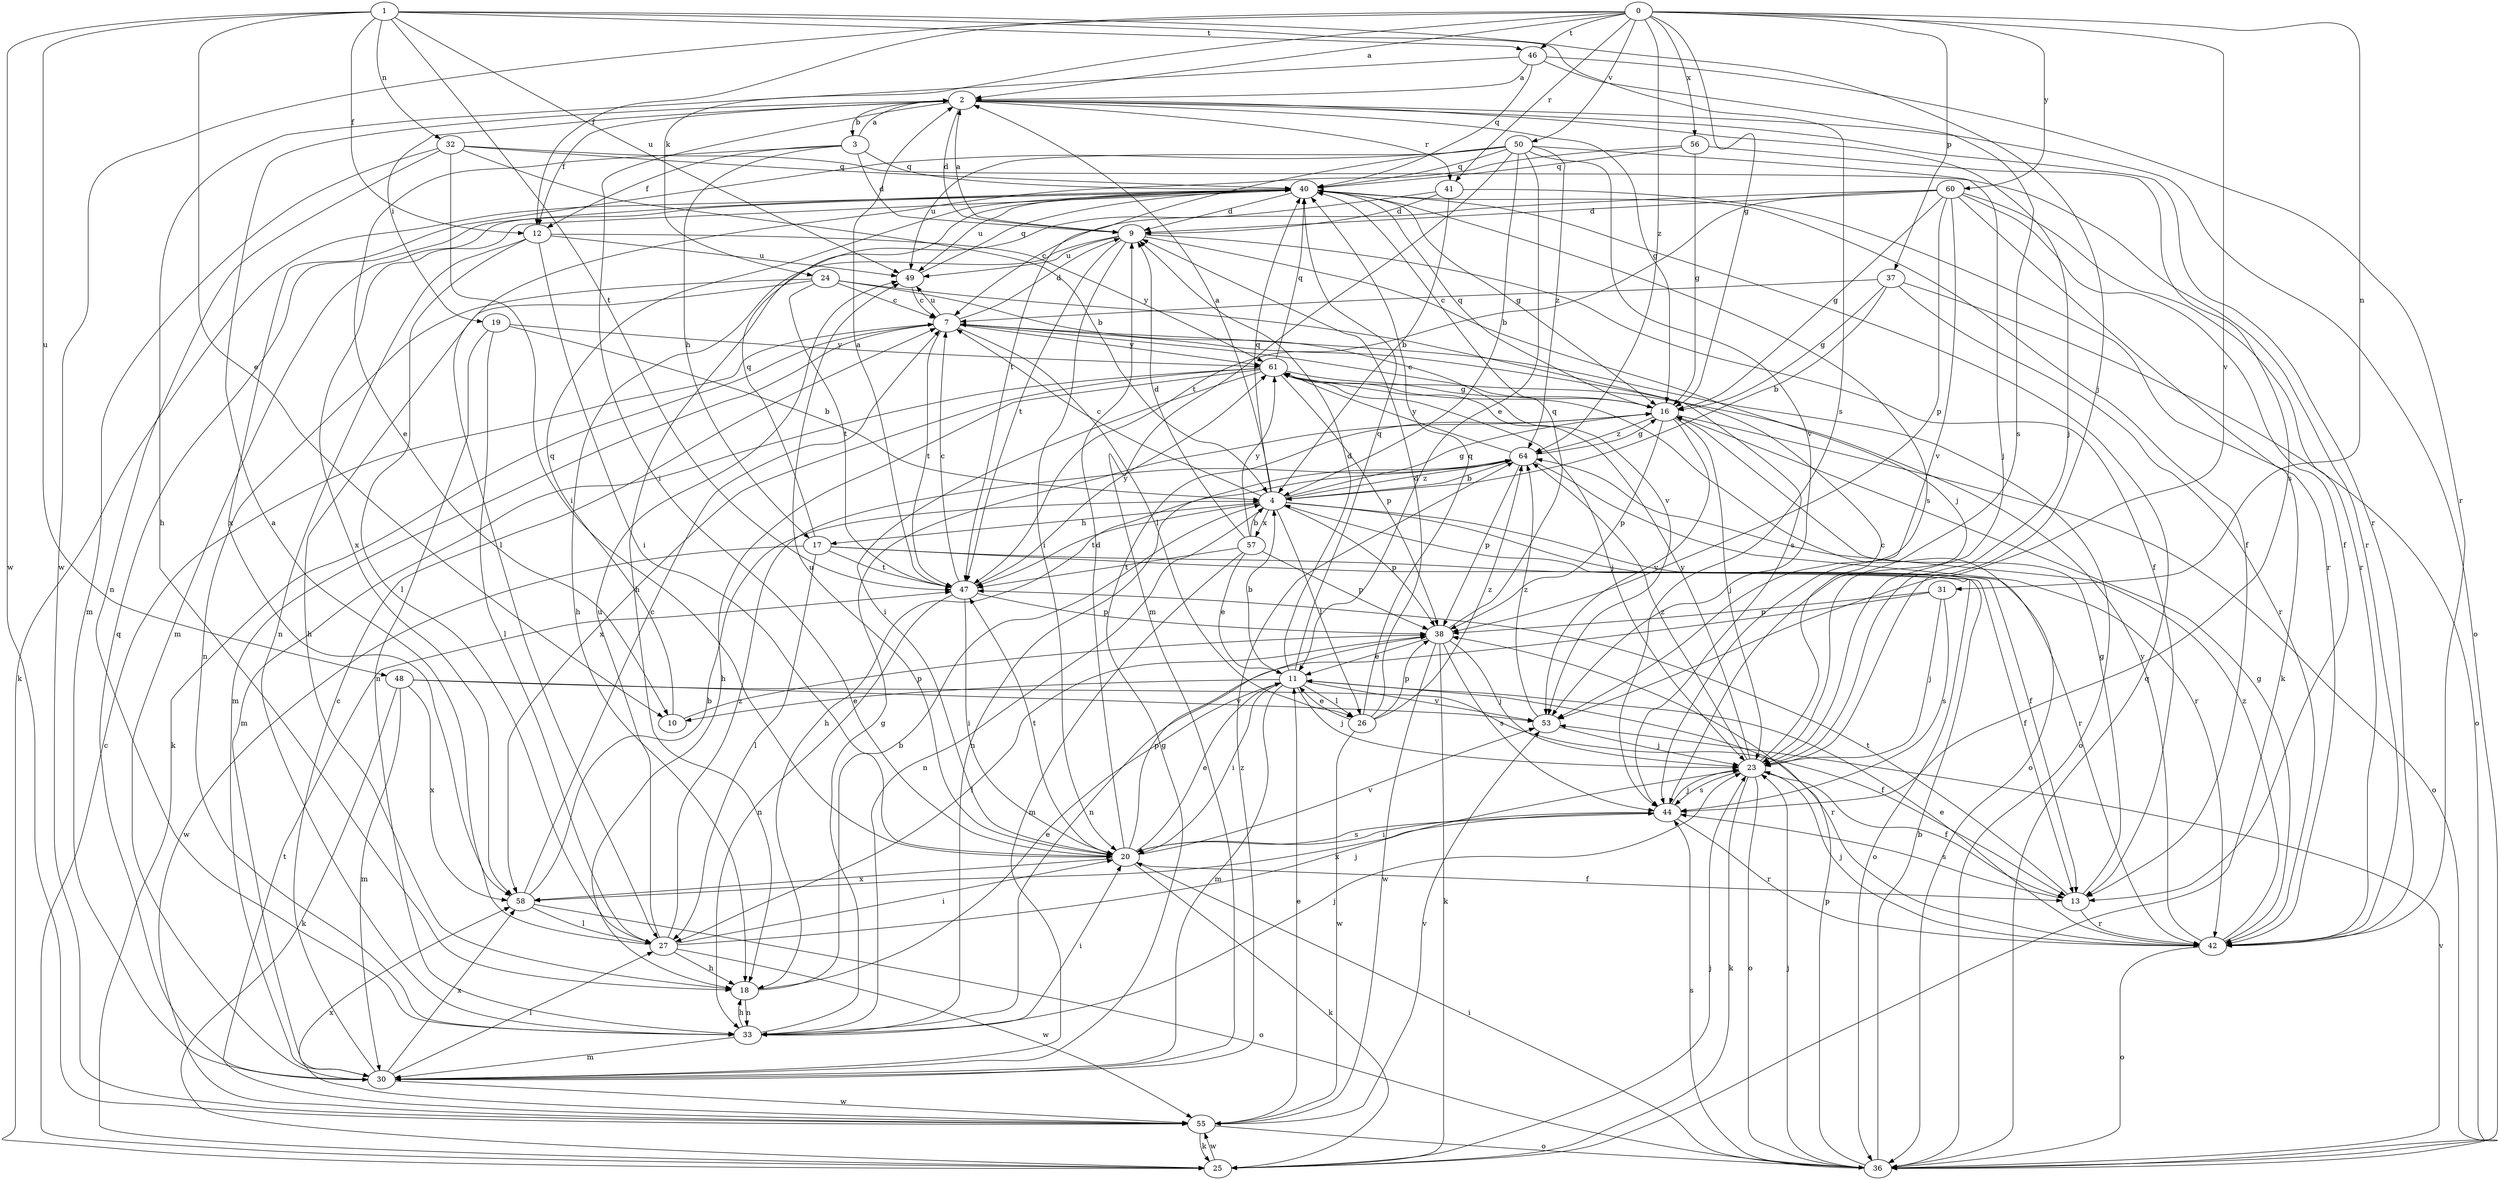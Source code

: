 strict digraph  {
0;
1;
2;
3;
4;
7;
9;
10;
11;
12;
13;
16;
17;
18;
19;
20;
23;
24;
25;
26;
27;
30;
31;
32;
33;
36;
37;
38;
40;
41;
42;
44;
46;
47;
48;
49;
50;
53;
55;
56;
57;
58;
60;
61;
64;
0 -> 2  [label=a];
0 -> 12  [label=f];
0 -> 16  [label=g];
0 -> 24  [label=k];
0 -> 31  [label=n];
0 -> 37  [label=p];
0 -> 41  [label=r];
0 -> 46  [label=t];
0 -> 50  [label=v];
0 -> 53  [label=v];
0 -> 55  [label=w];
0 -> 56  [label=x];
0 -> 60  [label=y];
0 -> 64  [label=z];
1 -> 10  [label=e];
1 -> 12  [label=f];
1 -> 23  [label=j];
1 -> 32  [label=n];
1 -> 44  [label=s];
1 -> 46  [label=t];
1 -> 47  [label=t];
1 -> 48  [label=u];
1 -> 49  [label=u];
1 -> 55  [label=w];
2 -> 3  [label=b];
2 -> 9  [label=d];
2 -> 12  [label=f];
2 -> 16  [label=g];
2 -> 19  [label=i];
2 -> 20  [label=i];
2 -> 23  [label=j];
2 -> 36  [label=o];
2 -> 41  [label=r];
2 -> 42  [label=r];
3 -> 2  [label=a];
3 -> 9  [label=d];
3 -> 10  [label=e];
3 -> 12  [label=f];
3 -> 17  [label=h];
3 -> 40  [label=q];
4 -> 2  [label=a];
4 -> 7  [label=c];
4 -> 13  [label=f];
4 -> 16  [label=g];
4 -> 17  [label=h];
4 -> 26  [label=l];
4 -> 33  [label=n];
4 -> 38  [label=p];
4 -> 40  [label=q];
4 -> 42  [label=r];
4 -> 47  [label=t];
4 -> 57  [label=x];
4 -> 64  [label=z];
7 -> 9  [label=d];
7 -> 25  [label=k];
7 -> 26  [label=l];
7 -> 30  [label=m];
7 -> 36  [label=o];
7 -> 47  [label=t];
7 -> 49  [label=u];
7 -> 61  [label=y];
9 -> 2  [label=a];
9 -> 13  [label=f];
9 -> 18  [label=h];
9 -> 20  [label=i];
9 -> 23  [label=j];
9 -> 47  [label=t];
9 -> 49  [label=u];
10 -> 38  [label=p];
10 -> 40  [label=q];
11 -> 4  [label=b];
11 -> 9  [label=d];
11 -> 10  [label=e];
11 -> 20  [label=i];
11 -> 23  [label=j];
11 -> 26  [label=l];
11 -> 30  [label=m];
11 -> 40  [label=q];
11 -> 42  [label=r];
11 -> 53  [label=v];
12 -> 20  [label=i];
12 -> 27  [label=l];
12 -> 33  [label=n];
12 -> 49  [label=u];
12 -> 61  [label=y];
13 -> 16  [label=g];
13 -> 42  [label=r];
13 -> 44  [label=s];
13 -> 47  [label=t];
16 -> 7  [label=c];
16 -> 23  [label=j];
16 -> 36  [label=o];
16 -> 38  [label=p];
16 -> 40  [label=q];
16 -> 53  [label=v];
16 -> 64  [label=z];
17 -> 13  [label=f];
17 -> 27  [label=l];
17 -> 36  [label=o];
17 -> 40  [label=q];
17 -> 47  [label=t];
17 -> 55  [label=w];
18 -> 4  [label=b];
18 -> 11  [label=e];
18 -> 33  [label=n];
19 -> 4  [label=b];
19 -> 27  [label=l];
19 -> 33  [label=n];
19 -> 61  [label=y];
20 -> 9  [label=d];
20 -> 11  [label=e];
20 -> 13  [label=f];
20 -> 25  [label=k];
20 -> 38  [label=p];
20 -> 44  [label=s];
20 -> 47  [label=t];
20 -> 49  [label=u];
20 -> 53  [label=v];
20 -> 58  [label=x];
23 -> 7  [label=c];
23 -> 13  [label=f];
23 -> 25  [label=k];
23 -> 36  [label=o];
23 -> 44  [label=s];
23 -> 61  [label=y];
23 -> 64  [label=z];
24 -> 7  [label=c];
24 -> 18  [label=h];
24 -> 33  [label=n];
24 -> 44  [label=s];
24 -> 47  [label=t];
24 -> 53  [label=v];
25 -> 7  [label=c];
25 -> 23  [label=j];
25 -> 55  [label=w];
26 -> 9  [label=d];
26 -> 11  [label=e];
26 -> 38  [label=p];
26 -> 40  [label=q];
26 -> 55  [label=w];
26 -> 64  [label=z];
27 -> 2  [label=a];
27 -> 18  [label=h];
27 -> 20  [label=i];
27 -> 23  [label=j];
27 -> 49  [label=u];
27 -> 55  [label=w];
27 -> 64  [label=z];
30 -> 7  [label=c];
30 -> 16  [label=g];
30 -> 27  [label=l];
30 -> 40  [label=q];
30 -> 55  [label=w];
30 -> 58  [label=x];
30 -> 64  [label=z];
31 -> 23  [label=j];
31 -> 33  [label=n];
31 -> 38  [label=p];
31 -> 44  [label=s];
32 -> 4  [label=b];
32 -> 20  [label=i];
32 -> 30  [label=m];
32 -> 33  [label=n];
32 -> 40  [label=q];
32 -> 42  [label=r];
33 -> 16  [label=g];
33 -> 18  [label=h];
33 -> 20  [label=i];
33 -> 23  [label=j];
33 -> 30  [label=m];
36 -> 4  [label=b];
36 -> 20  [label=i];
36 -> 23  [label=j];
36 -> 38  [label=p];
36 -> 40  [label=q];
36 -> 44  [label=s];
36 -> 53  [label=v];
37 -> 4  [label=b];
37 -> 7  [label=c];
37 -> 16  [label=g];
37 -> 36  [label=o];
37 -> 42  [label=r];
38 -> 11  [label=e];
38 -> 23  [label=j];
38 -> 25  [label=k];
38 -> 27  [label=l];
38 -> 40  [label=q];
38 -> 44  [label=s];
38 -> 55  [label=w];
40 -> 9  [label=d];
40 -> 13  [label=f];
40 -> 16  [label=g];
40 -> 25  [label=k];
40 -> 30  [label=m];
40 -> 44  [label=s];
40 -> 49  [label=u];
40 -> 58  [label=x];
41 -> 4  [label=b];
41 -> 9  [label=d];
41 -> 18  [label=h];
41 -> 42  [label=r];
42 -> 11  [label=e];
42 -> 16  [label=g];
42 -> 23  [label=j];
42 -> 36  [label=o];
42 -> 61  [label=y];
42 -> 64  [label=z];
44 -> 20  [label=i];
44 -> 23  [label=j];
44 -> 42  [label=r];
44 -> 58  [label=x];
46 -> 2  [label=a];
46 -> 18  [label=h];
46 -> 40  [label=q];
46 -> 42  [label=r];
46 -> 44  [label=s];
47 -> 2  [label=a];
47 -> 7  [label=c];
47 -> 20  [label=i];
47 -> 33  [label=n];
47 -> 38  [label=p];
47 -> 61  [label=y];
48 -> 13  [label=f];
48 -> 25  [label=k];
48 -> 30  [label=m];
48 -> 53  [label=v];
48 -> 58  [label=x];
49 -> 7  [label=c];
49 -> 40  [label=q];
50 -> 4  [label=b];
50 -> 11  [label=e];
50 -> 23  [label=j];
50 -> 30  [label=m];
50 -> 40  [label=q];
50 -> 47  [label=t];
50 -> 49  [label=u];
50 -> 53  [label=v];
50 -> 58  [label=x];
50 -> 64  [label=z];
53 -> 23  [label=j];
53 -> 64  [label=z];
55 -> 11  [label=e];
55 -> 25  [label=k];
55 -> 36  [label=o];
55 -> 47  [label=t];
55 -> 53  [label=v];
55 -> 58  [label=x];
56 -> 16  [label=g];
56 -> 27  [label=l];
56 -> 40  [label=q];
56 -> 44  [label=s];
57 -> 4  [label=b];
57 -> 9  [label=d];
57 -> 11  [label=e];
57 -> 30  [label=m];
57 -> 38  [label=p];
57 -> 47  [label=t];
57 -> 61  [label=y];
58 -> 4  [label=b];
58 -> 7  [label=c];
58 -> 27  [label=l];
58 -> 36  [label=o];
60 -> 7  [label=c];
60 -> 9  [label=d];
60 -> 13  [label=f];
60 -> 16  [label=g];
60 -> 25  [label=k];
60 -> 38  [label=p];
60 -> 42  [label=r];
60 -> 47  [label=t];
60 -> 53  [label=v];
61 -> 16  [label=g];
61 -> 18  [label=h];
61 -> 20  [label=i];
61 -> 23  [label=j];
61 -> 30  [label=m];
61 -> 36  [label=o];
61 -> 38  [label=p];
61 -> 40  [label=q];
61 -> 58  [label=x];
64 -> 4  [label=b];
64 -> 16  [label=g];
64 -> 18  [label=h];
64 -> 33  [label=n];
64 -> 38  [label=p];
64 -> 42  [label=r];
64 -> 61  [label=y];
}
